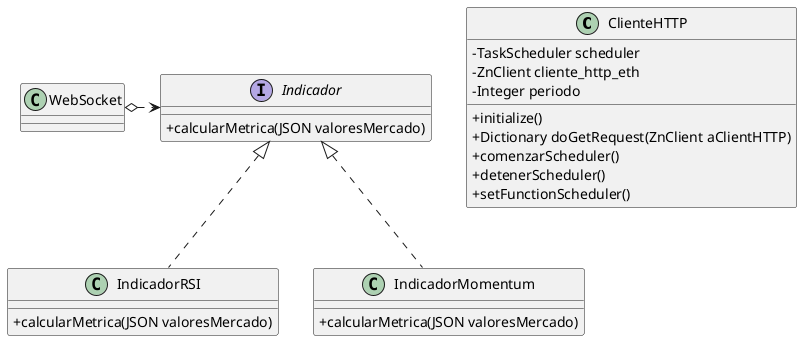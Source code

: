 Diagrama de clases del Servidor

@startuml Server

'hide circle
skinparam ClassAttributeIconSize 0

class ClienteHTTP {
    - TaskScheduler scheduler 
    - ZnClient cliente_http_eth 
    - Integer periodo

    + initialize()
    + Dictionary doGetRequest(ZnClient aClientHTTP)
    + comenzarScheduler()
    + detenerScheduler()
    + setFunctionScheduler()
}

class WebSocket {

}

interface Indicador {

    + calcularMetrica(JSON valoresMercado)
}

class IndicadorRSI {

    + calcularMetrica(JSON valoresMercado)
}

class IndicadorMomentum {

    + calcularMetrica(JSON valoresMercado)
}

WebSocket o.> Indicador
Indicador <|.. IndicadorRSI
Indicador <|.. IndicadorMomentum

'class Cliente{
'    - socket sock_client
'    - String ip_addr
'    - int port

'    + run()
'    + crear_socket_client(String ip_addr, int port): socket
'    + enviar_mediciones(socket sock, Dict msj)
'}



'class Thread
'class Semaphore
'Thread <|-- Cliente
'Semaphore "2" - "1" Cliente : sem_cliente \nsock_ocupado
'Semaphore "2" -- "1" Main_c : sem_cliente \nsock_ocupado
'Cliente <.. Main_c
'Main_c ..> Base_de_datos

@enduml